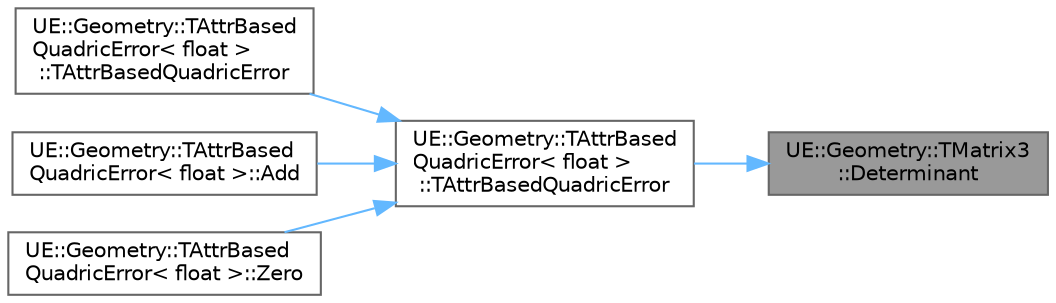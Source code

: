 digraph "UE::Geometry::TMatrix3::Determinant"
{
 // INTERACTIVE_SVG=YES
 // LATEX_PDF_SIZE
  bgcolor="transparent";
  edge [fontname=Helvetica,fontsize=10,labelfontname=Helvetica,labelfontsize=10];
  node [fontname=Helvetica,fontsize=10,shape=box,height=0.2,width=0.4];
  rankdir="RL";
  Node1 [id="Node000001",label="UE::Geometry::TMatrix3\l::Determinant",height=0.2,width=0.4,color="gray40", fillcolor="grey60", style="filled", fontcolor="black",tooltip=" "];
  Node1 -> Node2 [id="edge1_Node000001_Node000002",dir="back",color="steelblue1",style="solid",tooltip=" "];
  Node2 [id="Node000002",label="UE::Geometry::TAttrBased\lQuadricError\< float \>\l::TAttrBasedQuadricError",height=0.2,width=0.4,color="grey40", fillcolor="white", style="filled",URL="$dc/d6b/classUE_1_1Geometry_1_1TAttrBasedQuadricError.html#ab9d6c6986823194aaeb5a90fb1b476ed",tooltip=" "];
  Node2 -> Node3 [id="edge2_Node000002_Node000003",dir="back",color="steelblue1",style="solid",tooltip=" "];
  Node3 [id="Node000003",label="UE::Geometry::TAttrBased\lQuadricError\< float \>\l::TAttrBasedQuadricError",height=0.2,width=0.4,color="grey40", fillcolor="white", style="filled",URL="$dc/d6b/classUE_1_1Geometry_1_1TAttrBasedQuadricError.html#a9d0ade45a42e99e4e227e71c2d9f6c13",tooltip=" "];
  Node2 -> Node4 [id="edge3_Node000002_Node000004",dir="back",color="steelblue1",style="solid",tooltip=" "];
  Node4 [id="Node000004",label="UE::Geometry::TAttrBased\lQuadricError\< float \>::Add",height=0.2,width=0.4,color="grey40", fillcolor="white", style="filled",URL="$dc/d6b/classUE_1_1Geometry_1_1TAttrBasedQuadricError.html#aaca93327a76322f8c3b86ab01c9c2b86",tooltip=" "];
  Node2 -> Node5 [id="edge4_Node000002_Node000005",dir="back",color="steelblue1",style="solid",tooltip=" "];
  Node5 [id="Node000005",label="UE::Geometry::TAttrBased\lQuadricError\< float \>::Zero",height=0.2,width=0.4,color="grey40", fillcolor="white", style="filled",URL="$dc/d6b/classUE_1_1Geometry_1_1TAttrBasedQuadricError.html#a7282fab08f27e7306f0475dd53ebb0e1",tooltip=" "];
}
